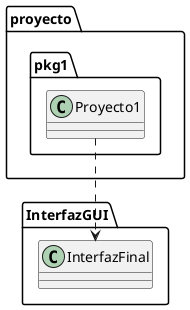 @startuml
class InterfazGUI.InterfazFinal
class proyecto.pkg1.Proyecto1
proyecto.pkg1.Proyecto1 ..> InterfazGUI.InterfazFinal
@enduml